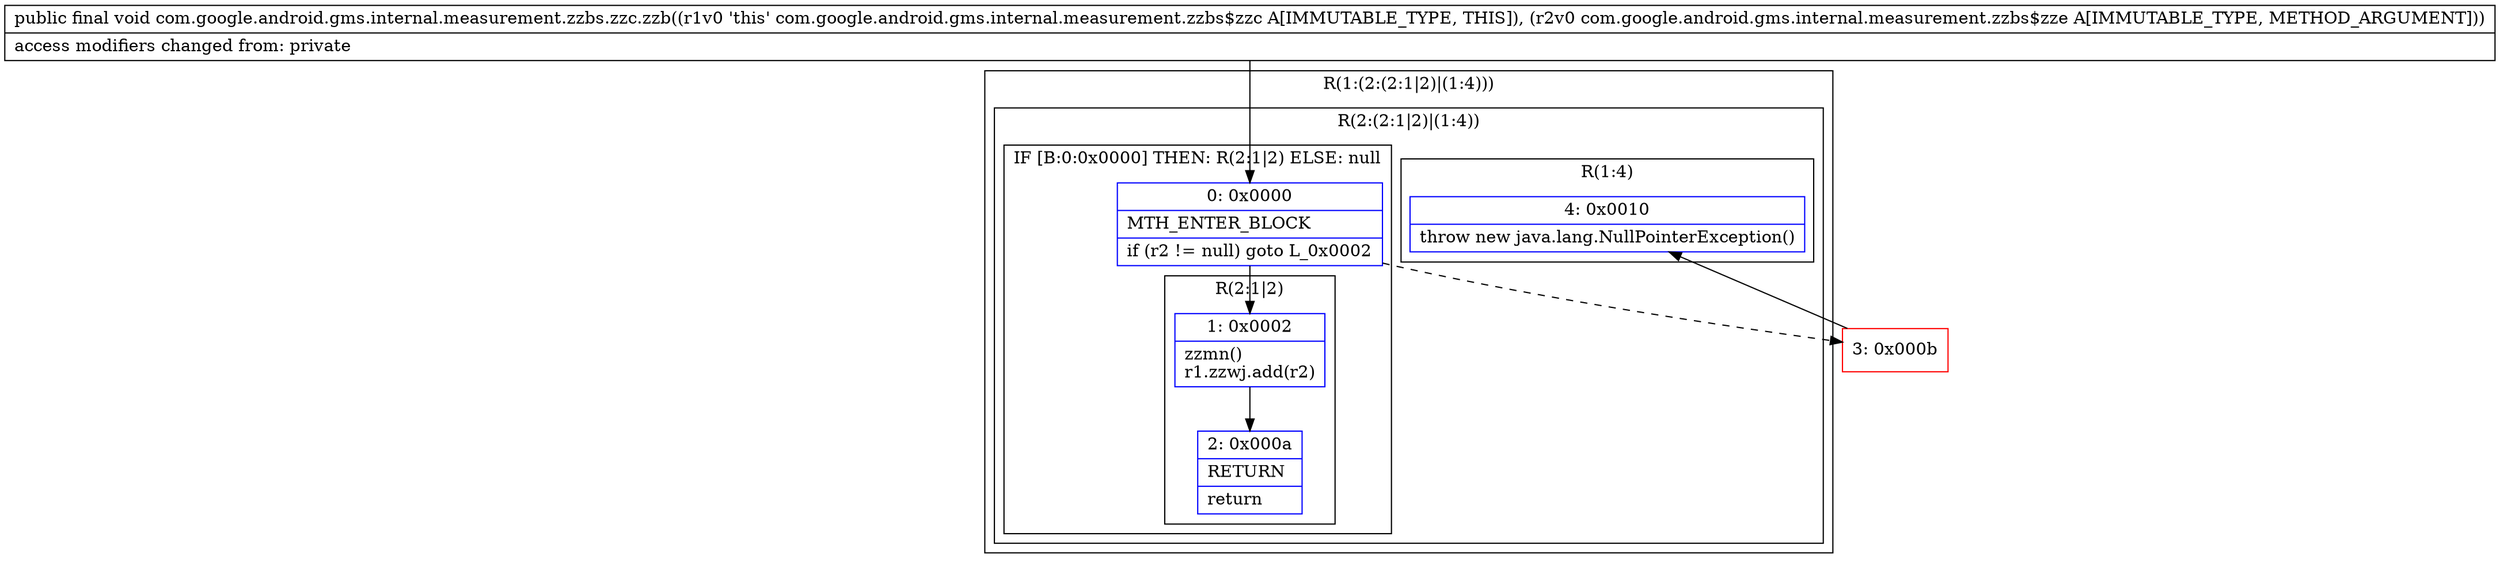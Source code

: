 digraph "CFG forcom.google.android.gms.internal.measurement.zzbs.zzc.zzb(Lcom\/google\/android\/gms\/internal\/measurement\/zzbs$zze;)V" {
subgraph cluster_Region_1639490805 {
label = "R(1:(2:(2:1|2)|(1:4)))";
node [shape=record,color=blue];
subgraph cluster_Region_504209352 {
label = "R(2:(2:1|2)|(1:4))";
node [shape=record,color=blue];
subgraph cluster_IfRegion_261617400 {
label = "IF [B:0:0x0000] THEN: R(2:1|2) ELSE: null";
node [shape=record,color=blue];
Node_0 [shape=record,label="{0\:\ 0x0000|MTH_ENTER_BLOCK\l|if (r2 != null) goto L_0x0002\l}"];
subgraph cluster_Region_2069440692 {
label = "R(2:1|2)";
node [shape=record,color=blue];
Node_1 [shape=record,label="{1\:\ 0x0002|zzmn()\lr1.zzwj.add(r2)\l}"];
Node_2 [shape=record,label="{2\:\ 0x000a|RETURN\l|return\l}"];
}
}
subgraph cluster_Region_1608692774 {
label = "R(1:4)";
node [shape=record,color=blue];
Node_4 [shape=record,label="{4\:\ 0x0010|throw new java.lang.NullPointerException()\l}"];
}
}
}
Node_3 [shape=record,color=red,label="{3\:\ 0x000b}"];
MethodNode[shape=record,label="{public final void com.google.android.gms.internal.measurement.zzbs.zzc.zzb((r1v0 'this' com.google.android.gms.internal.measurement.zzbs$zzc A[IMMUTABLE_TYPE, THIS]), (r2v0 com.google.android.gms.internal.measurement.zzbs$zze A[IMMUTABLE_TYPE, METHOD_ARGUMENT]))  | access modifiers changed from: private\l}"];
MethodNode -> Node_0;
Node_0 -> Node_1;
Node_0 -> Node_3[style=dashed];
Node_1 -> Node_2;
Node_3 -> Node_4;
}

